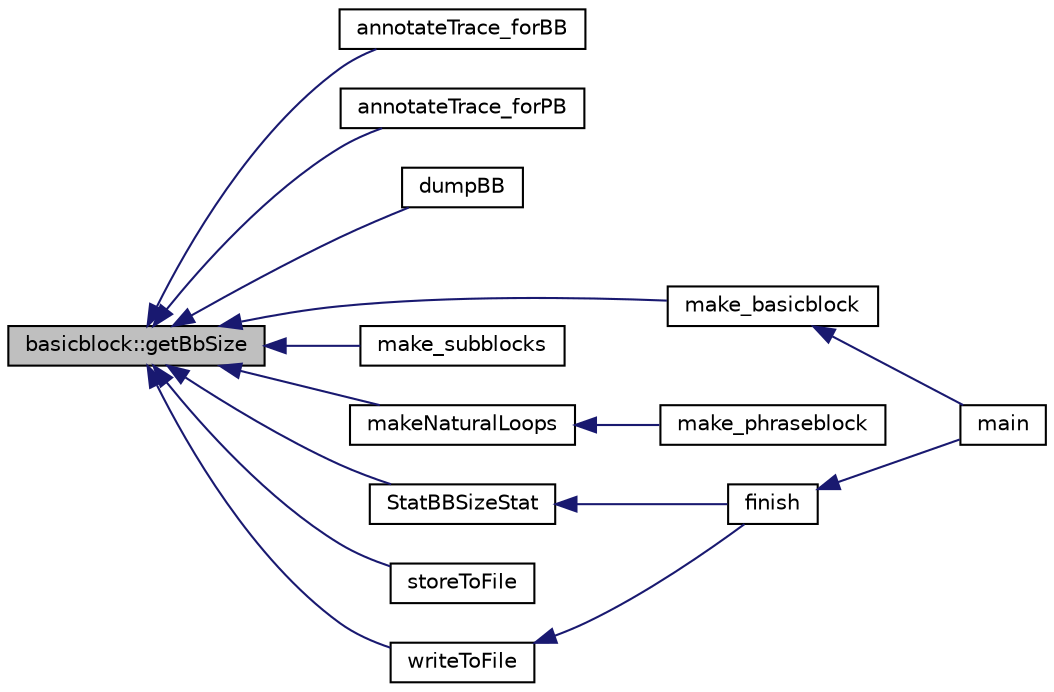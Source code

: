 digraph G
{
  edge [fontname="Helvetica",fontsize="10",labelfontname="Helvetica",labelfontsize="10"];
  node [fontname="Helvetica",fontsize="10",shape=record];
  rankdir=LR;
  Node1 [label="basicblock::getBbSize",height=0.2,width=0.4,color="black", fillcolor="grey75", style="filled" fontcolor="black"];
  Node1 -> Node2 [dir=back,color="midnightblue",fontsize="10",style="solid"];
  Node2 [label="annotateTrace_forBB",height=0.2,width=0.4,color="black", fillcolor="white", style="filled",URL="$annotateTrace_8h.html#a1359aaee4cb6eba6fd6406cbc1f30773"];
  Node1 -> Node3 [dir=back,color="midnightblue",fontsize="10",style="solid"];
  Node3 [label="annotateTrace_forPB",height=0.2,width=0.4,color="black", fillcolor="white", style="filled",URL="$annotateTrace_8h.html#a3099323792a8316815c7adb8bc3aed50"];
  Node1 -> Node4 [dir=back,color="midnightblue",fontsize="10",style="solid"];
  Node4 [label="dumpBB",height=0.2,width=0.4,color="black", fillcolor="white", style="filled",URL="$annotateTrace_8cpp.html#a19e7cab902c34c60fe97d5377fc58b36"];
  Node1 -> Node5 [dir=back,color="midnightblue",fontsize="10",style="solid"];
  Node5 [label="make_basicblock",height=0.2,width=0.4,color="black", fillcolor="white", style="filled",URL="$make__basicblock_8cpp.html#adfa5d9160d675203db3e663d1f2f3849"];
  Node5 -> Node6 [dir=back,color="midnightblue",fontsize="10",style="solid"];
  Node6 [label="main",height=0.2,width=0.4,color="black", fillcolor="white", style="filled",URL="$main_8cpp.html#a0ddf1224851353fc92bfbff6f499fa97"];
  Node1 -> Node7 [dir=back,color="midnightblue",fontsize="10",style="solid"];
  Node7 [label="make_subblocks",height=0.2,width=0.4,color="black", fillcolor="white", style="filled",URL="$make__subblock_8h.html#abcb020401e4f01d24ae0c389caa2c1d4"];
  Node1 -> Node8 [dir=back,color="midnightblue",fontsize="10",style="solid"];
  Node8 [label="makeNaturalLoops",height=0.2,width=0.4,color="black", fillcolor="white", style="filled",URL="$make__phraseblock_8cpp.html#a533375cdbcbdab104ffd8c23db3f2b9d"];
  Node8 -> Node9 [dir=back,color="midnightblue",fontsize="10",style="solid"];
  Node9 [label="make_phraseblock",height=0.2,width=0.4,color="black", fillcolor="white", style="filled",URL="$make__phraseblock_8cpp.html#af5aea5750e9482dfe18f886b91b680b4"];
  Node1 -> Node10 [dir=back,color="midnightblue",fontsize="10",style="solid"];
  Node10 [label="StatBBSizeStat",height=0.2,width=0.4,color="black", fillcolor="white", style="filled",URL="$stat_8h.html#a82694b42d0f920bca0288e0ea13e905e"];
  Node10 -> Node11 [dir=back,color="midnightblue",fontsize="10",style="solid"];
  Node11 [label="finish",height=0.2,width=0.4,color="black", fillcolor="white", style="filled",URL="$main_8cpp.html#a95cf23fdc260a92c373256cf79d940f2"];
  Node11 -> Node6 [dir=back,color="midnightblue",fontsize="10",style="solid"];
  Node1 -> Node12 [dir=back,color="midnightblue",fontsize="10",style="solid"];
  Node12 [label="storeToFile",height=0.2,width=0.4,color="black", fillcolor="white", style="filled",URL="$annotateTrace_8cpp.html#ae4ea4317760dacf2b9cbfd1b4484ccb2"];
  Node1 -> Node13 [dir=back,color="midnightblue",fontsize="10",style="solid"];
  Node13 [label="writeToFile",height=0.2,width=0.4,color="black", fillcolor="white", style="filled",URL="$logGen_8h.html#a111c3cfd4c45c7ead9955dc4b71a1c12"];
  Node13 -> Node11 [dir=back,color="midnightblue",fontsize="10",style="solid"];
}
